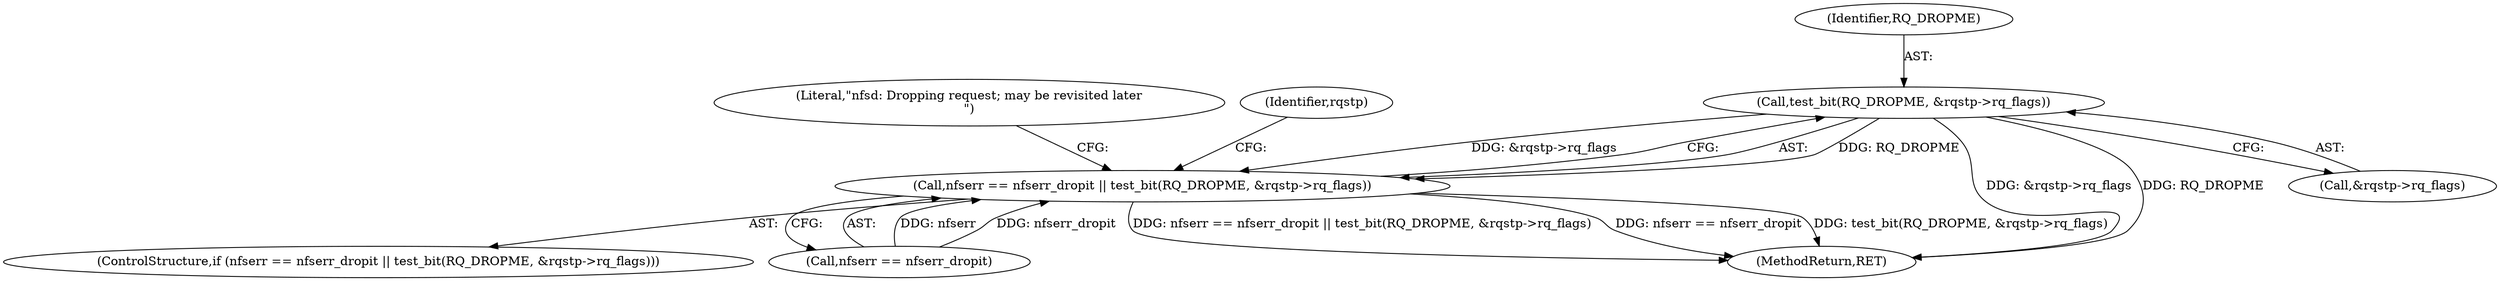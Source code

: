 digraph "0_linux_e6838a29ecb484c97e4efef9429643b9851fba6e@pointer" {
"1000253" [label="(Call,test_bit(RQ_DROPME, &rqstp->rq_flags))"];
"1000249" [label="(Call,nfserr == nfserr_dropit || test_bit(RQ_DROPME, &rqstp->rq_flags))"];
"1000254" [label="(Identifier,RQ_DROPME)"];
"1000249" [label="(Call,nfserr == nfserr_dropit || test_bit(RQ_DROPME, &rqstp->rq_flags))"];
"1000253" [label="(Call,test_bit(RQ_DROPME, &rqstp->rq_flags))"];
"1000327" [label="(MethodReturn,RET)"];
"1000248" [label="(ControlStructure,if (nfserr == nfserr_dropit || test_bit(RQ_DROPME, &rqstp->rq_flags)))"];
"1000261" [label="(Literal,\"nfsd: Dropping request; may be revisited later\n\")"];
"1000271" [label="(Identifier,rqstp)"];
"1000250" [label="(Call,nfserr == nfserr_dropit)"];
"1000255" [label="(Call,&rqstp->rq_flags)"];
"1000253" -> "1000249"  [label="AST: "];
"1000253" -> "1000255"  [label="CFG: "];
"1000254" -> "1000253"  [label="AST: "];
"1000255" -> "1000253"  [label="AST: "];
"1000249" -> "1000253"  [label="CFG: "];
"1000253" -> "1000327"  [label="DDG: &rqstp->rq_flags"];
"1000253" -> "1000327"  [label="DDG: RQ_DROPME"];
"1000253" -> "1000249"  [label="DDG: RQ_DROPME"];
"1000253" -> "1000249"  [label="DDG: &rqstp->rq_flags"];
"1000249" -> "1000248"  [label="AST: "];
"1000249" -> "1000250"  [label="CFG: "];
"1000250" -> "1000249"  [label="AST: "];
"1000261" -> "1000249"  [label="CFG: "];
"1000271" -> "1000249"  [label="CFG: "];
"1000249" -> "1000327"  [label="DDG: nfserr == nfserr_dropit"];
"1000249" -> "1000327"  [label="DDG: test_bit(RQ_DROPME, &rqstp->rq_flags)"];
"1000249" -> "1000327"  [label="DDG: nfserr == nfserr_dropit || test_bit(RQ_DROPME, &rqstp->rq_flags)"];
"1000250" -> "1000249"  [label="DDG: nfserr"];
"1000250" -> "1000249"  [label="DDG: nfserr_dropit"];
}
